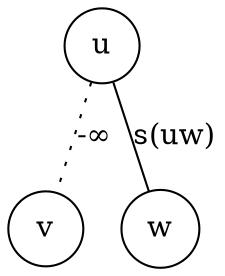 graph g{
u [shape=circle];
v [shape=circle];
w [shape=circle];

u -- v [label = "-∞", style=dotted];
u -- w [label = "s(uw)"];
}